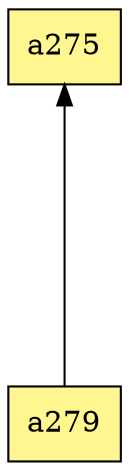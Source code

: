 digraph G {
rankdir=BT;ranksep="2.0";
"a279" [shape=record,fillcolor=khaki1,style=filled,label="{a279}"];
"a275" [shape=record,fillcolor=khaki1,style=filled,label="{a275}"];
"a279" -> "a275"
}